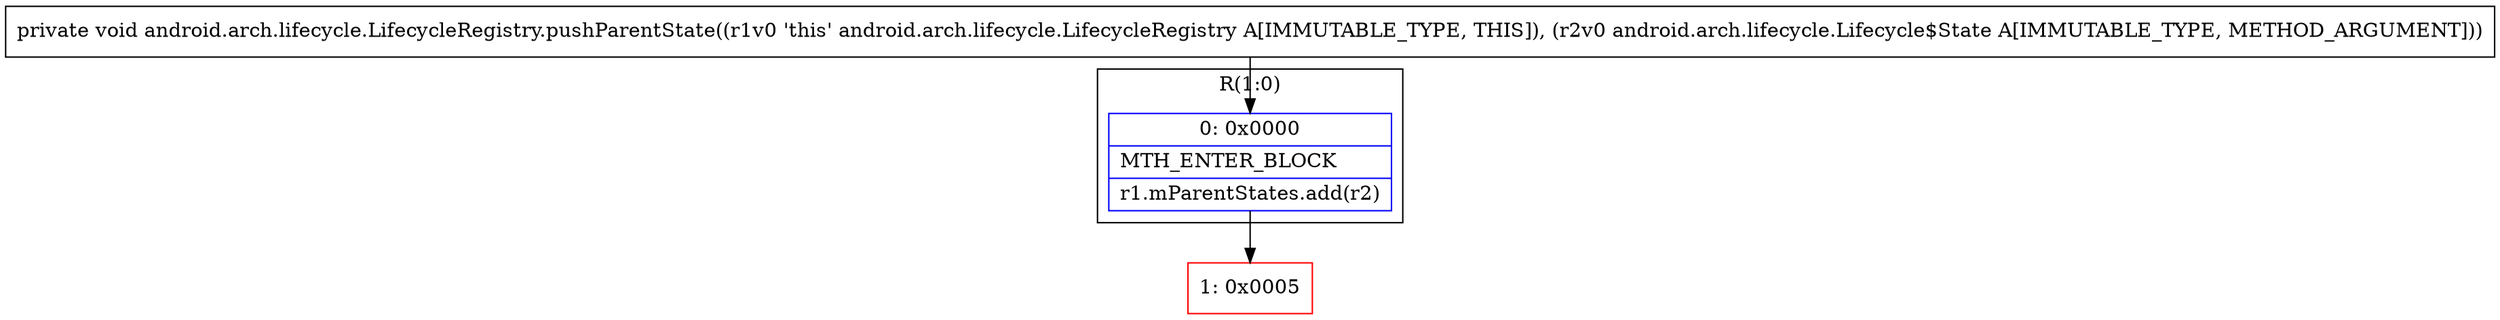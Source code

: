 digraph "CFG forandroid.arch.lifecycle.LifecycleRegistry.pushParentState(Landroid\/arch\/lifecycle\/Lifecycle$State;)V" {
subgraph cluster_Region_1504498460 {
label = "R(1:0)";
node [shape=record,color=blue];
Node_0 [shape=record,label="{0\:\ 0x0000|MTH_ENTER_BLOCK\l|r1.mParentStates.add(r2)\l}"];
}
Node_1 [shape=record,color=red,label="{1\:\ 0x0005}"];
MethodNode[shape=record,label="{private void android.arch.lifecycle.LifecycleRegistry.pushParentState((r1v0 'this' android.arch.lifecycle.LifecycleRegistry A[IMMUTABLE_TYPE, THIS]), (r2v0 android.arch.lifecycle.Lifecycle$State A[IMMUTABLE_TYPE, METHOD_ARGUMENT])) }"];
MethodNode -> Node_0;
Node_0 -> Node_1;
}

